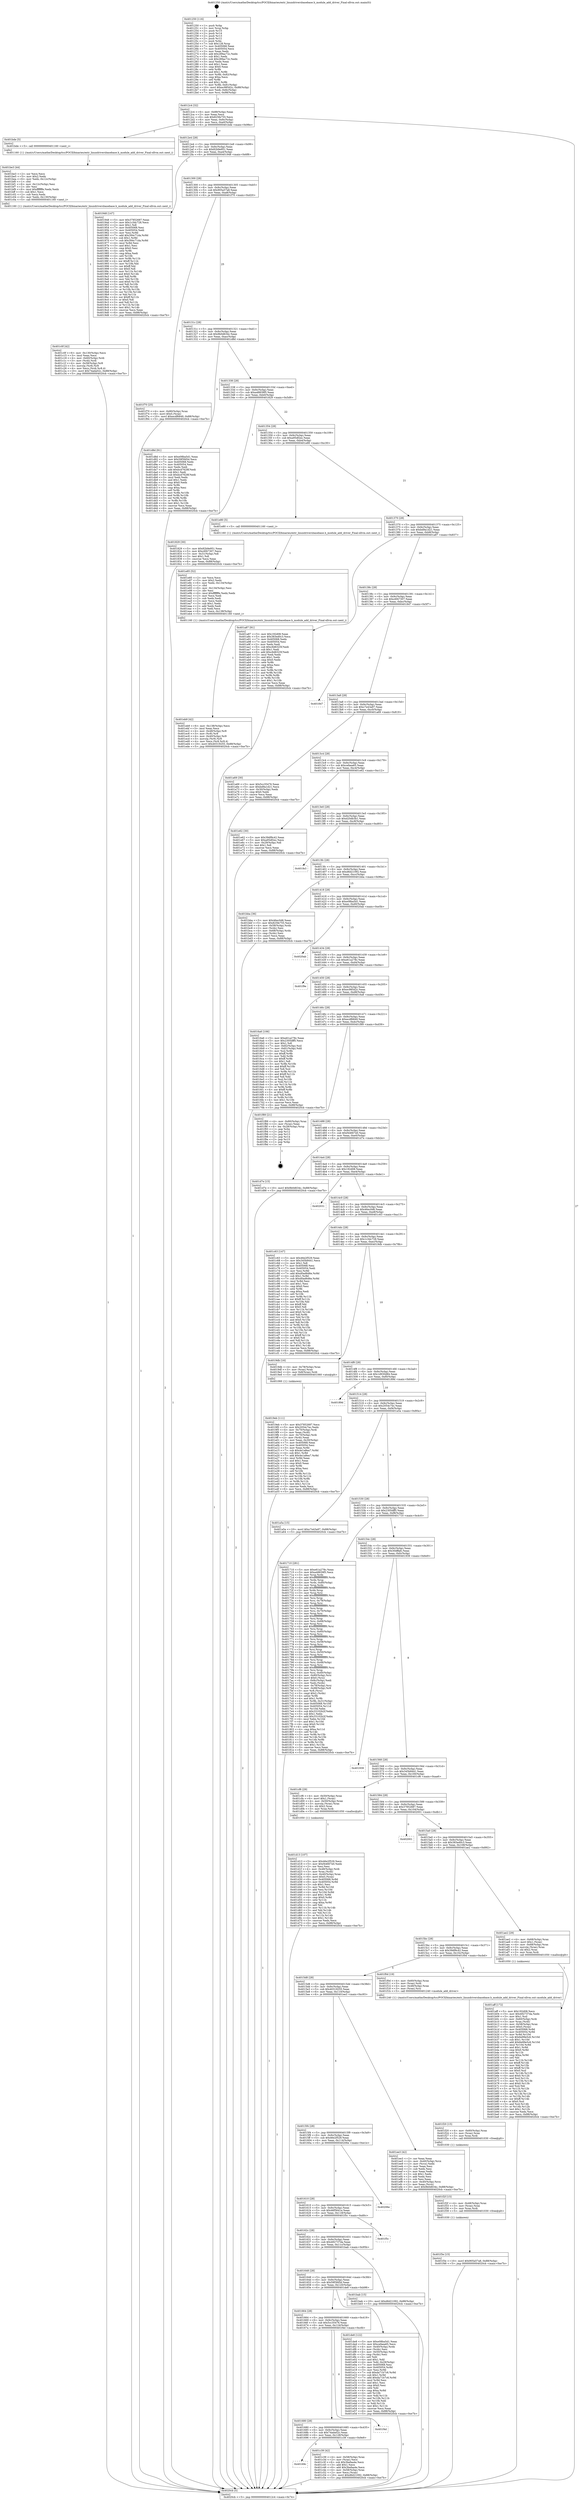 digraph "0x401250" {
  label = "0x401250 (/mnt/c/Users/mathe/Desktop/tcc/POCII/binaries/extr_linuxdriversbasebase.h_module_add_driver_Final-ollvm.out::main(0))"
  labelloc = "t"
  node[shape=record]

  Entry [label="",width=0.3,height=0.3,shape=circle,fillcolor=black,style=filled]
  "0x4012c4" [label="{
     0x4012c4 [32]\l
     | [instrs]\l
     &nbsp;&nbsp;0x4012c4 \<+6\>: mov -0x88(%rbp),%eax\l
     &nbsp;&nbsp;0x4012ca \<+2\>: mov %eax,%ecx\l
     &nbsp;&nbsp;0x4012cc \<+6\>: sub $0x825fe755,%ecx\l
     &nbsp;&nbsp;0x4012d2 \<+6\>: mov %eax,-0x9c(%rbp)\l
     &nbsp;&nbsp;0x4012d8 \<+6\>: mov %ecx,-0xa0(%rbp)\l
     &nbsp;&nbsp;0x4012de \<+6\>: je 0000000000401bde \<main+0x98e\>\l
  }"]
  "0x401bde" [label="{
     0x401bde [5]\l
     | [instrs]\l
     &nbsp;&nbsp;0x401bde \<+5\>: call 0000000000401160 \<next_i\>\l
     | [calls]\l
     &nbsp;&nbsp;0x401160 \{1\} (/mnt/c/Users/mathe/Desktop/tcc/POCII/binaries/extr_linuxdriversbasebase.h_module_add_driver_Final-ollvm.out::next_i)\l
  }"]
  "0x4012e4" [label="{
     0x4012e4 [28]\l
     | [instrs]\l
     &nbsp;&nbsp;0x4012e4 \<+5\>: jmp 00000000004012e9 \<main+0x99\>\l
     &nbsp;&nbsp;0x4012e9 \<+6\>: mov -0x9c(%rbp),%eax\l
     &nbsp;&nbsp;0x4012ef \<+5\>: sub $0x82b9e951,%eax\l
     &nbsp;&nbsp;0x4012f4 \<+6\>: mov %eax,-0xa4(%rbp)\l
     &nbsp;&nbsp;0x4012fa \<+6\>: je 0000000000401948 \<main+0x6f8\>\l
  }"]
  Exit [label="",width=0.3,height=0.3,shape=circle,fillcolor=black,style=filled,peripheries=2]
  "0x401948" [label="{
     0x401948 [147]\l
     | [instrs]\l
     &nbsp;&nbsp;0x401948 \<+5\>: mov $0x37852687,%eax\l
     &nbsp;&nbsp;0x40194d \<+5\>: mov $0x1c3dc728,%ecx\l
     &nbsp;&nbsp;0x401952 \<+2\>: mov $0x1,%dl\l
     &nbsp;&nbsp;0x401954 \<+7\>: mov 0x405068,%esi\l
     &nbsp;&nbsp;0x40195b \<+7\>: mov 0x405054,%edi\l
     &nbsp;&nbsp;0x401962 \<+3\>: mov %esi,%r8d\l
     &nbsp;&nbsp;0x401965 \<+7\>: add $0x394c71da,%r8d\l
     &nbsp;&nbsp;0x40196c \<+4\>: sub $0x1,%r8d\l
     &nbsp;&nbsp;0x401970 \<+7\>: sub $0x394c71da,%r8d\l
     &nbsp;&nbsp;0x401977 \<+4\>: imul %r8d,%esi\l
     &nbsp;&nbsp;0x40197b \<+3\>: and $0x1,%esi\l
     &nbsp;&nbsp;0x40197e \<+3\>: cmp $0x0,%esi\l
     &nbsp;&nbsp;0x401981 \<+4\>: sete %r9b\l
     &nbsp;&nbsp;0x401985 \<+3\>: cmp $0xa,%edi\l
     &nbsp;&nbsp;0x401988 \<+4\>: setl %r10b\l
     &nbsp;&nbsp;0x40198c \<+3\>: mov %r9b,%r11b\l
     &nbsp;&nbsp;0x40198f \<+4\>: xor $0xff,%r11b\l
     &nbsp;&nbsp;0x401993 \<+3\>: mov %r10b,%bl\l
     &nbsp;&nbsp;0x401996 \<+3\>: xor $0xff,%bl\l
     &nbsp;&nbsp;0x401999 \<+3\>: xor $0x0,%dl\l
     &nbsp;&nbsp;0x40199c \<+3\>: mov %r11b,%r14b\l
     &nbsp;&nbsp;0x40199f \<+4\>: and $0x0,%r14b\l
     &nbsp;&nbsp;0x4019a3 \<+3\>: and %dl,%r9b\l
     &nbsp;&nbsp;0x4019a6 \<+3\>: mov %bl,%r15b\l
     &nbsp;&nbsp;0x4019a9 \<+4\>: and $0x0,%r15b\l
     &nbsp;&nbsp;0x4019ad \<+3\>: and %dl,%r10b\l
     &nbsp;&nbsp;0x4019b0 \<+3\>: or %r9b,%r14b\l
     &nbsp;&nbsp;0x4019b3 \<+3\>: or %r10b,%r15b\l
     &nbsp;&nbsp;0x4019b6 \<+3\>: xor %r15b,%r14b\l
     &nbsp;&nbsp;0x4019b9 \<+3\>: or %bl,%r11b\l
     &nbsp;&nbsp;0x4019bc \<+4\>: xor $0xff,%r11b\l
     &nbsp;&nbsp;0x4019c0 \<+3\>: or $0x0,%dl\l
     &nbsp;&nbsp;0x4019c3 \<+3\>: and %dl,%r11b\l
     &nbsp;&nbsp;0x4019c6 \<+3\>: or %r11b,%r14b\l
     &nbsp;&nbsp;0x4019c9 \<+4\>: test $0x1,%r14b\l
     &nbsp;&nbsp;0x4019cd \<+3\>: cmovne %ecx,%eax\l
     &nbsp;&nbsp;0x4019d0 \<+6\>: mov %eax,-0x88(%rbp)\l
     &nbsp;&nbsp;0x4019d6 \<+5\>: jmp 00000000004020cb \<main+0xe7b\>\l
  }"]
  "0x401300" [label="{
     0x401300 [28]\l
     | [instrs]\l
     &nbsp;&nbsp;0x401300 \<+5\>: jmp 0000000000401305 \<main+0xb5\>\l
     &nbsp;&nbsp;0x401305 \<+6\>: mov -0x9c(%rbp),%eax\l
     &nbsp;&nbsp;0x40130b \<+5\>: sub $0x905a57a8,%eax\l
     &nbsp;&nbsp;0x401310 \<+6\>: mov %eax,-0xa8(%rbp)\l
     &nbsp;&nbsp;0x401316 \<+6\>: je 0000000000401f70 \<main+0xd20\>\l
  }"]
  "0x401f3e" [label="{
     0x401f3e [15]\l
     | [instrs]\l
     &nbsp;&nbsp;0x401f3e \<+10\>: movl $0x905a57a8,-0x88(%rbp)\l
     &nbsp;&nbsp;0x401f48 \<+5\>: jmp 00000000004020cb \<main+0xe7b\>\l
  }"]
  "0x401f70" [label="{
     0x401f70 [25]\l
     | [instrs]\l
     &nbsp;&nbsp;0x401f70 \<+4\>: mov -0x80(%rbp),%rax\l
     &nbsp;&nbsp;0x401f74 \<+6\>: movl $0x0,(%rax)\l
     &nbsp;&nbsp;0x401f7a \<+10\>: movl $0xecdf6849,-0x88(%rbp)\l
     &nbsp;&nbsp;0x401f84 \<+5\>: jmp 00000000004020cb \<main+0xe7b\>\l
  }"]
  "0x40131c" [label="{
     0x40131c [28]\l
     | [instrs]\l
     &nbsp;&nbsp;0x40131c \<+5\>: jmp 0000000000401321 \<main+0xd1\>\l
     &nbsp;&nbsp;0x401321 \<+6\>: mov -0x9c(%rbp),%eax\l
     &nbsp;&nbsp;0x401327 \<+5\>: sub $0x9b0d634c,%eax\l
     &nbsp;&nbsp;0x40132c \<+6\>: mov %eax,-0xac(%rbp)\l
     &nbsp;&nbsp;0x401332 \<+6\>: je 0000000000401d8d \<main+0xb3d\>\l
  }"]
  "0x401f2f" [label="{
     0x401f2f [15]\l
     | [instrs]\l
     &nbsp;&nbsp;0x401f2f \<+4\>: mov -0x48(%rbp),%rax\l
     &nbsp;&nbsp;0x401f33 \<+3\>: mov (%rax),%rax\l
     &nbsp;&nbsp;0x401f36 \<+3\>: mov %rax,%rdi\l
     &nbsp;&nbsp;0x401f39 \<+5\>: call 0000000000401030 \<free@plt\>\l
     | [calls]\l
     &nbsp;&nbsp;0x401030 \{1\} (unknown)\l
  }"]
  "0x401d8d" [label="{
     0x401d8d [91]\l
     | [instrs]\l
     &nbsp;&nbsp;0x401d8d \<+5\>: mov $0xe08ba5d1,%eax\l
     &nbsp;&nbsp;0x401d92 \<+5\>: mov $0x59f3fd5d,%ecx\l
     &nbsp;&nbsp;0x401d97 \<+7\>: mov 0x405068,%edx\l
     &nbsp;&nbsp;0x401d9e \<+7\>: mov 0x405054,%esi\l
     &nbsp;&nbsp;0x401da5 \<+2\>: mov %edx,%edi\l
     &nbsp;&nbsp;0x401da7 \<+6\>: add $0xbcd7628f,%edi\l
     &nbsp;&nbsp;0x401dad \<+3\>: sub $0x1,%edi\l
     &nbsp;&nbsp;0x401db0 \<+6\>: sub $0xbcd7628f,%edi\l
     &nbsp;&nbsp;0x401db6 \<+3\>: imul %edi,%edx\l
     &nbsp;&nbsp;0x401db9 \<+3\>: and $0x1,%edx\l
     &nbsp;&nbsp;0x401dbc \<+3\>: cmp $0x0,%edx\l
     &nbsp;&nbsp;0x401dbf \<+4\>: sete %r8b\l
     &nbsp;&nbsp;0x401dc3 \<+3\>: cmp $0xa,%esi\l
     &nbsp;&nbsp;0x401dc6 \<+4\>: setl %r9b\l
     &nbsp;&nbsp;0x401dca \<+3\>: mov %r8b,%r10b\l
     &nbsp;&nbsp;0x401dcd \<+3\>: and %r9b,%r10b\l
     &nbsp;&nbsp;0x401dd0 \<+3\>: xor %r9b,%r8b\l
     &nbsp;&nbsp;0x401dd3 \<+3\>: or %r8b,%r10b\l
     &nbsp;&nbsp;0x401dd6 \<+4\>: test $0x1,%r10b\l
     &nbsp;&nbsp;0x401dda \<+3\>: cmovne %ecx,%eax\l
     &nbsp;&nbsp;0x401ddd \<+6\>: mov %eax,-0x88(%rbp)\l
     &nbsp;&nbsp;0x401de3 \<+5\>: jmp 00000000004020cb \<main+0xe7b\>\l
  }"]
  "0x401338" [label="{
     0x401338 [28]\l
     | [instrs]\l
     &nbsp;&nbsp;0x401338 \<+5\>: jmp 000000000040133d \<main+0xed\>\l
     &nbsp;&nbsp;0x40133d \<+6\>: mov -0x9c(%rbp),%eax\l
     &nbsp;&nbsp;0x401343 \<+5\>: sub $0xa48839f5,%eax\l
     &nbsp;&nbsp;0x401348 \<+6\>: mov %eax,-0xb0(%rbp)\l
     &nbsp;&nbsp;0x40134e \<+6\>: je 0000000000401829 \<main+0x5d9\>\l
  }"]
  "0x401f20" [label="{
     0x401f20 [15]\l
     | [instrs]\l
     &nbsp;&nbsp;0x401f20 \<+4\>: mov -0x60(%rbp),%rax\l
     &nbsp;&nbsp;0x401f24 \<+3\>: mov (%rax),%rax\l
     &nbsp;&nbsp;0x401f27 \<+3\>: mov %rax,%rdi\l
     &nbsp;&nbsp;0x401f2a \<+5\>: call 0000000000401030 \<free@plt\>\l
     | [calls]\l
     &nbsp;&nbsp;0x401030 \{1\} (unknown)\l
  }"]
  "0x401829" [label="{
     0x401829 [30]\l
     | [instrs]\l
     &nbsp;&nbsp;0x401829 \<+5\>: mov $0x82b9e951,%eax\l
     &nbsp;&nbsp;0x40182e \<+5\>: mov $0xc6f47307,%ecx\l
     &nbsp;&nbsp;0x401833 \<+3\>: mov -0x31(%rbp),%dl\l
     &nbsp;&nbsp;0x401836 \<+3\>: test $0x1,%dl\l
     &nbsp;&nbsp;0x401839 \<+3\>: cmovne %ecx,%eax\l
     &nbsp;&nbsp;0x40183c \<+6\>: mov %eax,-0x88(%rbp)\l
     &nbsp;&nbsp;0x401842 \<+5\>: jmp 00000000004020cb \<main+0xe7b\>\l
  }"]
  "0x401354" [label="{
     0x401354 [28]\l
     | [instrs]\l
     &nbsp;&nbsp;0x401354 \<+5\>: jmp 0000000000401359 \<main+0x109\>\l
     &nbsp;&nbsp;0x401359 \<+6\>: mov -0x9c(%rbp),%eax\l
     &nbsp;&nbsp;0x40135f \<+5\>: sub $0xa95df2ec,%eax\l
     &nbsp;&nbsp;0x401364 \<+6\>: mov %eax,-0xb4(%rbp)\l
     &nbsp;&nbsp;0x40136a \<+6\>: je 0000000000401e80 \<main+0xc30\>\l
  }"]
  "0x401eb9" [label="{
     0x401eb9 [42]\l
     | [instrs]\l
     &nbsp;&nbsp;0x401eb9 \<+6\>: mov -0x138(%rbp),%ecx\l
     &nbsp;&nbsp;0x401ebf \<+3\>: imul %eax,%ecx\l
     &nbsp;&nbsp;0x401ec2 \<+4\>: mov -0x48(%rbp),%r8\l
     &nbsp;&nbsp;0x401ec6 \<+3\>: mov (%r8),%r8\l
     &nbsp;&nbsp;0x401ec9 \<+4\>: mov -0x40(%rbp),%r9\l
     &nbsp;&nbsp;0x401ecd \<+3\>: movslq (%r9),%r9\l
     &nbsp;&nbsp;0x401ed0 \<+4\>: mov %ecx,(%r8,%r9,4)\l
     &nbsp;&nbsp;0x401ed4 \<+10\>: movl $0x40319255,-0x88(%rbp)\l
     &nbsp;&nbsp;0x401ede \<+5\>: jmp 00000000004020cb \<main+0xe7b\>\l
  }"]
  "0x401e80" [label="{
     0x401e80 [5]\l
     | [instrs]\l
     &nbsp;&nbsp;0x401e80 \<+5\>: call 0000000000401160 \<next_i\>\l
     | [calls]\l
     &nbsp;&nbsp;0x401160 \{1\} (/mnt/c/Users/mathe/Desktop/tcc/POCII/binaries/extr_linuxdriversbasebase.h_module_add_driver_Final-ollvm.out::next_i)\l
  }"]
  "0x401370" [label="{
     0x401370 [28]\l
     | [instrs]\l
     &nbsp;&nbsp;0x401370 \<+5\>: jmp 0000000000401375 \<main+0x125\>\l
     &nbsp;&nbsp;0x401375 \<+6\>: mov -0x9c(%rbp),%eax\l
     &nbsp;&nbsp;0x40137b \<+5\>: sub $0xbd9a1d21,%eax\l
     &nbsp;&nbsp;0x401380 \<+6\>: mov %eax,-0xb8(%rbp)\l
     &nbsp;&nbsp;0x401386 \<+6\>: je 0000000000401a87 \<main+0x837\>\l
  }"]
  "0x401e85" [label="{
     0x401e85 [52]\l
     | [instrs]\l
     &nbsp;&nbsp;0x401e85 \<+2\>: xor %ecx,%ecx\l
     &nbsp;&nbsp;0x401e87 \<+5\>: mov $0x2,%edx\l
     &nbsp;&nbsp;0x401e8c \<+6\>: mov %edx,-0x134(%rbp)\l
     &nbsp;&nbsp;0x401e92 \<+1\>: cltd\l
     &nbsp;&nbsp;0x401e93 \<+6\>: mov -0x134(%rbp),%esi\l
     &nbsp;&nbsp;0x401e99 \<+2\>: idiv %esi\l
     &nbsp;&nbsp;0x401e9b \<+6\>: imul $0xfffffffe,%edx,%edx\l
     &nbsp;&nbsp;0x401ea1 \<+2\>: mov %ecx,%edi\l
     &nbsp;&nbsp;0x401ea3 \<+2\>: sub %edx,%edi\l
     &nbsp;&nbsp;0x401ea5 \<+2\>: mov %ecx,%edx\l
     &nbsp;&nbsp;0x401ea7 \<+3\>: sub $0x1,%edx\l
     &nbsp;&nbsp;0x401eaa \<+2\>: add %edx,%edi\l
     &nbsp;&nbsp;0x401eac \<+2\>: sub %edi,%ecx\l
     &nbsp;&nbsp;0x401eae \<+6\>: mov %ecx,-0x138(%rbp)\l
     &nbsp;&nbsp;0x401eb4 \<+5\>: call 0000000000401160 \<next_i\>\l
     | [calls]\l
     &nbsp;&nbsp;0x401160 \{1\} (/mnt/c/Users/mathe/Desktop/tcc/POCII/binaries/extr_linuxdriversbasebase.h_module_add_driver_Final-ollvm.out::next_i)\l
  }"]
  "0x401a87" [label="{
     0x401a87 [91]\l
     | [instrs]\l
     &nbsp;&nbsp;0x401a87 \<+5\>: mov $0x192d08,%eax\l
     &nbsp;&nbsp;0x401a8c \<+5\>: mov $0x383ed0c3,%ecx\l
     &nbsp;&nbsp;0x401a91 \<+7\>: mov 0x405068,%edx\l
     &nbsp;&nbsp;0x401a98 \<+7\>: mov 0x405054,%esi\l
     &nbsp;&nbsp;0x401a9f \<+2\>: mov %edx,%edi\l
     &nbsp;&nbsp;0x401aa1 \<+6\>: sub $0xc6d6325f,%edi\l
     &nbsp;&nbsp;0x401aa7 \<+3\>: sub $0x1,%edi\l
     &nbsp;&nbsp;0x401aaa \<+6\>: add $0xc6d6325f,%edi\l
     &nbsp;&nbsp;0x401ab0 \<+3\>: imul %edi,%edx\l
     &nbsp;&nbsp;0x401ab3 \<+3\>: and $0x1,%edx\l
     &nbsp;&nbsp;0x401ab6 \<+3\>: cmp $0x0,%edx\l
     &nbsp;&nbsp;0x401ab9 \<+4\>: sete %r8b\l
     &nbsp;&nbsp;0x401abd \<+3\>: cmp $0xa,%esi\l
     &nbsp;&nbsp;0x401ac0 \<+4\>: setl %r9b\l
     &nbsp;&nbsp;0x401ac4 \<+3\>: mov %r8b,%r10b\l
     &nbsp;&nbsp;0x401ac7 \<+3\>: and %r9b,%r10b\l
     &nbsp;&nbsp;0x401aca \<+3\>: xor %r9b,%r8b\l
     &nbsp;&nbsp;0x401acd \<+3\>: or %r8b,%r10b\l
     &nbsp;&nbsp;0x401ad0 \<+4\>: test $0x1,%r10b\l
     &nbsp;&nbsp;0x401ad4 \<+3\>: cmovne %ecx,%eax\l
     &nbsp;&nbsp;0x401ad7 \<+6\>: mov %eax,-0x88(%rbp)\l
     &nbsp;&nbsp;0x401add \<+5\>: jmp 00000000004020cb \<main+0xe7b\>\l
  }"]
  "0x40138c" [label="{
     0x40138c [28]\l
     | [instrs]\l
     &nbsp;&nbsp;0x40138c \<+5\>: jmp 0000000000401391 \<main+0x141\>\l
     &nbsp;&nbsp;0x401391 \<+6\>: mov -0x9c(%rbp),%eax\l
     &nbsp;&nbsp;0x401397 \<+5\>: sub $0xc6f47307,%eax\l
     &nbsp;&nbsp;0x40139c \<+6\>: mov %eax,-0xbc(%rbp)\l
     &nbsp;&nbsp;0x4013a2 \<+6\>: je 0000000000401847 \<main+0x5f7\>\l
  }"]
  "0x401d13" [label="{
     0x401d13 [107]\l
     | [instrs]\l
     &nbsp;&nbsp;0x401d13 \<+5\>: mov $0x46e2f529,%ecx\l
     &nbsp;&nbsp;0x401d18 \<+5\>: mov $0xf44667e0,%edx\l
     &nbsp;&nbsp;0x401d1d \<+2\>: xor %esi,%esi\l
     &nbsp;&nbsp;0x401d1f \<+4\>: mov -0x48(%rbp),%rdi\l
     &nbsp;&nbsp;0x401d23 \<+3\>: mov %rax,(%rdi)\l
     &nbsp;&nbsp;0x401d26 \<+4\>: mov -0x40(%rbp),%rax\l
     &nbsp;&nbsp;0x401d2a \<+6\>: movl $0x0,(%rax)\l
     &nbsp;&nbsp;0x401d30 \<+8\>: mov 0x405068,%r8d\l
     &nbsp;&nbsp;0x401d38 \<+8\>: mov 0x405054,%r9d\l
     &nbsp;&nbsp;0x401d40 \<+3\>: sub $0x1,%esi\l
     &nbsp;&nbsp;0x401d43 \<+3\>: mov %r8d,%r10d\l
     &nbsp;&nbsp;0x401d46 \<+3\>: add %esi,%r10d\l
     &nbsp;&nbsp;0x401d49 \<+4\>: imul %r10d,%r8d\l
     &nbsp;&nbsp;0x401d4d \<+4\>: and $0x1,%r8d\l
     &nbsp;&nbsp;0x401d51 \<+4\>: cmp $0x0,%r8d\l
     &nbsp;&nbsp;0x401d55 \<+4\>: sete %r11b\l
     &nbsp;&nbsp;0x401d59 \<+4\>: cmp $0xa,%r9d\l
     &nbsp;&nbsp;0x401d5d \<+3\>: setl %bl\l
     &nbsp;&nbsp;0x401d60 \<+3\>: mov %r11b,%r14b\l
     &nbsp;&nbsp;0x401d63 \<+3\>: and %bl,%r14b\l
     &nbsp;&nbsp;0x401d66 \<+3\>: xor %bl,%r11b\l
     &nbsp;&nbsp;0x401d69 \<+3\>: or %r11b,%r14b\l
     &nbsp;&nbsp;0x401d6c \<+4\>: test $0x1,%r14b\l
     &nbsp;&nbsp;0x401d70 \<+3\>: cmovne %edx,%ecx\l
     &nbsp;&nbsp;0x401d73 \<+6\>: mov %ecx,-0x88(%rbp)\l
     &nbsp;&nbsp;0x401d79 \<+5\>: jmp 00000000004020cb \<main+0xe7b\>\l
  }"]
  "0x401847" [label="{
     0x401847\l
  }", style=dashed]
  "0x4013a8" [label="{
     0x4013a8 [28]\l
     | [instrs]\l
     &nbsp;&nbsp;0x4013a8 \<+5\>: jmp 00000000004013ad \<main+0x15d\>\l
     &nbsp;&nbsp;0x4013ad \<+6\>: mov -0x9c(%rbp),%eax\l
     &nbsp;&nbsp;0x4013b3 \<+5\>: sub $0xc7e43a97,%eax\l
     &nbsp;&nbsp;0x4013b8 \<+6\>: mov %eax,-0xc0(%rbp)\l
     &nbsp;&nbsp;0x4013be \<+6\>: je 0000000000401a69 \<main+0x819\>\l
  }"]
  "0x40169c" [label="{
     0x40169c\l
  }", style=dashed]
  "0x401a69" [label="{
     0x401a69 [30]\l
     | [instrs]\l
     &nbsp;&nbsp;0x401a69 \<+5\>: mov $0x5cc35476,%eax\l
     &nbsp;&nbsp;0x401a6e \<+5\>: mov $0xbd9a1d21,%ecx\l
     &nbsp;&nbsp;0x401a73 \<+3\>: mov -0x30(%rbp),%edx\l
     &nbsp;&nbsp;0x401a76 \<+3\>: cmp $0x0,%edx\l
     &nbsp;&nbsp;0x401a79 \<+3\>: cmove %ecx,%eax\l
     &nbsp;&nbsp;0x401a7c \<+6\>: mov %eax,-0x88(%rbp)\l
     &nbsp;&nbsp;0x401a82 \<+5\>: jmp 00000000004020cb \<main+0xe7b\>\l
  }"]
  "0x4013c4" [label="{
     0x4013c4 [28]\l
     | [instrs]\l
     &nbsp;&nbsp;0x4013c4 \<+5\>: jmp 00000000004013c9 \<main+0x179\>\l
     &nbsp;&nbsp;0x4013c9 \<+6\>: mov -0x9c(%rbp),%eax\l
     &nbsp;&nbsp;0x4013cf \<+5\>: sub $0xcefaea65,%eax\l
     &nbsp;&nbsp;0x4013d4 \<+6\>: mov %eax,-0xc4(%rbp)\l
     &nbsp;&nbsp;0x4013da \<+6\>: je 0000000000401e62 \<main+0xc12\>\l
  }"]
  "0x401c39" [label="{
     0x401c39 [42]\l
     | [instrs]\l
     &nbsp;&nbsp;0x401c39 \<+4\>: mov -0x58(%rbp),%rax\l
     &nbsp;&nbsp;0x401c3d \<+2\>: mov (%rax),%ecx\l
     &nbsp;&nbsp;0x401c3f \<+6\>: sub $0x3befaa4e,%ecx\l
     &nbsp;&nbsp;0x401c45 \<+3\>: add $0x1,%ecx\l
     &nbsp;&nbsp;0x401c48 \<+6\>: add $0x3befaa4e,%ecx\l
     &nbsp;&nbsp;0x401c4e \<+4\>: mov -0x58(%rbp),%rax\l
     &nbsp;&nbsp;0x401c52 \<+2\>: mov %ecx,(%rax)\l
     &nbsp;&nbsp;0x401c54 \<+10\>: movl $0xd6d21092,-0x88(%rbp)\l
     &nbsp;&nbsp;0x401c5e \<+5\>: jmp 00000000004020cb \<main+0xe7b\>\l
  }"]
  "0x401e62" [label="{
     0x401e62 [30]\l
     | [instrs]\l
     &nbsp;&nbsp;0x401e62 \<+5\>: mov $0x39df9c42,%eax\l
     &nbsp;&nbsp;0x401e67 \<+5\>: mov $0xa95df2ec,%ecx\l
     &nbsp;&nbsp;0x401e6c \<+3\>: mov -0x29(%rbp),%dl\l
     &nbsp;&nbsp;0x401e6f \<+3\>: test $0x1,%dl\l
     &nbsp;&nbsp;0x401e72 \<+3\>: cmovne %ecx,%eax\l
     &nbsp;&nbsp;0x401e75 \<+6\>: mov %eax,-0x88(%rbp)\l
     &nbsp;&nbsp;0x401e7b \<+5\>: jmp 00000000004020cb \<main+0xe7b\>\l
  }"]
  "0x4013e0" [label="{
     0x4013e0 [28]\l
     | [instrs]\l
     &nbsp;&nbsp;0x4013e0 \<+5\>: jmp 00000000004013e5 \<main+0x195\>\l
     &nbsp;&nbsp;0x4013e5 \<+6\>: mov -0x9c(%rbp),%eax\l
     &nbsp;&nbsp;0x4013eb \<+5\>: sub $0xd20db3b1,%eax\l
     &nbsp;&nbsp;0x4013f0 \<+6\>: mov %eax,-0xc8(%rbp)\l
     &nbsp;&nbsp;0x4013f6 \<+6\>: je 0000000000401fe3 \<main+0xd93\>\l
  }"]
  "0x401680" [label="{
     0x401680 [28]\l
     | [instrs]\l
     &nbsp;&nbsp;0x401680 \<+5\>: jmp 0000000000401685 \<main+0x435\>\l
     &nbsp;&nbsp;0x401685 \<+6\>: mov -0x9c(%rbp),%eax\l
     &nbsp;&nbsp;0x40168b \<+5\>: sub $0x74ada02c,%eax\l
     &nbsp;&nbsp;0x401690 \<+6\>: mov %eax,-0x128(%rbp)\l
     &nbsp;&nbsp;0x401696 \<+6\>: je 0000000000401c39 \<main+0x9e9\>\l
  }"]
  "0x401fe3" [label="{
     0x401fe3\l
  }", style=dashed]
  "0x4013fc" [label="{
     0x4013fc [28]\l
     | [instrs]\l
     &nbsp;&nbsp;0x4013fc \<+5\>: jmp 0000000000401401 \<main+0x1b1\>\l
     &nbsp;&nbsp;0x401401 \<+6\>: mov -0x9c(%rbp),%eax\l
     &nbsp;&nbsp;0x401407 \<+5\>: sub $0xd6d21092,%eax\l
     &nbsp;&nbsp;0x40140c \<+6\>: mov %eax,-0xcc(%rbp)\l
     &nbsp;&nbsp;0x401412 \<+6\>: je 0000000000401bba \<main+0x96a\>\l
  }"]
  "0x401f4d" [label="{
     0x401f4d\l
  }", style=dashed]
  "0x401bba" [label="{
     0x401bba [36]\l
     | [instrs]\l
     &nbsp;&nbsp;0x401bba \<+5\>: mov $0x46ec0d6,%eax\l
     &nbsp;&nbsp;0x401bbf \<+5\>: mov $0x825fe755,%ecx\l
     &nbsp;&nbsp;0x401bc4 \<+4\>: mov -0x58(%rbp),%rdx\l
     &nbsp;&nbsp;0x401bc8 \<+2\>: mov (%rdx),%esi\l
     &nbsp;&nbsp;0x401bca \<+4\>: mov -0x68(%rbp),%rdx\l
     &nbsp;&nbsp;0x401bce \<+2\>: cmp (%rdx),%esi\l
     &nbsp;&nbsp;0x401bd0 \<+3\>: cmovl %ecx,%eax\l
     &nbsp;&nbsp;0x401bd3 \<+6\>: mov %eax,-0x88(%rbp)\l
     &nbsp;&nbsp;0x401bd9 \<+5\>: jmp 00000000004020cb \<main+0xe7b\>\l
  }"]
  "0x401418" [label="{
     0x401418 [28]\l
     | [instrs]\l
     &nbsp;&nbsp;0x401418 \<+5\>: jmp 000000000040141d \<main+0x1cd\>\l
     &nbsp;&nbsp;0x40141d \<+6\>: mov -0x9c(%rbp),%eax\l
     &nbsp;&nbsp;0x401423 \<+5\>: sub $0xe08ba5d1,%eax\l
     &nbsp;&nbsp;0x401428 \<+6\>: mov %eax,-0xd0(%rbp)\l
     &nbsp;&nbsp;0x40142e \<+6\>: je 00000000004020ab \<main+0xe5b\>\l
  }"]
  "0x401664" [label="{
     0x401664 [28]\l
     | [instrs]\l
     &nbsp;&nbsp;0x401664 \<+5\>: jmp 0000000000401669 \<main+0x419\>\l
     &nbsp;&nbsp;0x401669 \<+6\>: mov -0x9c(%rbp),%eax\l
     &nbsp;&nbsp;0x40166f \<+5\>: sub $0x5cc35476,%eax\l
     &nbsp;&nbsp;0x401674 \<+6\>: mov %eax,-0x124(%rbp)\l
     &nbsp;&nbsp;0x40167a \<+6\>: je 0000000000401f4d \<main+0xcfd\>\l
  }"]
  "0x4020ab" [label="{
     0x4020ab\l
  }", style=dashed]
  "0x401434" [label="{
     0x401434 [28]\l
     | [instrs]\l
     &nbsp;&nbsp;0x401434 \<+5\>: jmp 0000000000401439 \<main+0x1e9\>\l
     &nbsp;&nbsp;0x401439 \<+6\>: mov -0x9c(%rbp),%eax\l
     &nbsp;&nbsp;0x40143f \<+5\>: sub $0xe61a278c,%eax\l
     &nbsp;&nbsp;0x401444 \<+6\>: mov %eax,-0xd4(%rbp)\l
     &nbsp;&nbsp;0x40144a \<+6\>: je 0000000000401f9e \<main+0xd4e\>\l
  }"]
  "0x401de8" [label="{
     0x401de8 [122]\l
     | [instrs]\l
     &nbsp;&nbsp;0x401de8 \<+5\>: mov $0xe08ba5d1,%eax\l
     &nbsp;&nbsp;0x401ded \<+5\>: mov $0xcefaea65,%ecx\l
     &nbsp;&nbsp;0x401df2 \<+4\>: mov -0x40(%rbp),%rdx\l
     &nbsp;&nbsp;0x401df6 \<+2\>: mov (%rdx),%esi\l
     &nbsp;&nbsp;0x401df8 \<+4\>: mov -0x50(%rbp),%rdx\l
     &nbsp;&nbsp;0x401dfc \<+2\>: cmp (%rdx),%esi\l
     &nbsp;&nbsp;0x401dfe \<+4\>: setl %dil\l
     &nbsp;&nbsp;0x401e02 \<+4\>: and $0x1,%dil\l
     &nbsp;&nbsp;0x401e06 \<+4\>: mov %dil,-0x29(%rbp)\l
     &nbsp;&nbsp;0x401e0a \<+7\>: mov 0x405068,%esi\l
     &nbsp;&nbsp;0x401e11 \<+8\>: mov 0x405054,%r8d\l
     &nbsp;&nbsp;0x401e19 \<+3\>: mov %esi,%r9d\l
     &nbsp;&nbsp;0x401e1c \<+7\>: sub $0xda71b7c6,%r9d\l
     &nbsp;&nbsp;0x401e23 \<+4\>: sub $0x1,%r9d\l
     &nbsp;&nbsp;0x401e27 \<+7\>: add $0xda71b7c6,%r9d\l
     &nbsp;&nbsp;0x401e2e \<+4\>: imul %r9d,%esi\l
     &nbsp;&nbsp;0x401e32 \<+3\>: and $0x1,%esi\l
     &nbsp;&nbsp;0x401e35 \<+3\>: cmp $0x0,%esi\l
     &nbsp;&nbsp;0x401e38 \<+4\>: sete %dil\l
     &nbsp;&nbsp;0x401e3c \<+4\>: cmp $0xa,%r8d\l
     &nbsp;&nbsp;0x401e40 \<+4\>: setl %r10b\l
     &nbsp;&nbsp;0x401e44 \<+3\>: mov %dil,%r11b\l
     &nbsp;&nbsp;0x401e47 \<+3\>: and %r10b,%r11b\l
     &nbsp;&nbsp;0x401e4a \<+3\>: xor %r10b,%dil\l
     &nbsp;&nbsp;0x401e4d \<+3\>: or %dil,%r11b\l
     &nbsp;&nbsp;0x401e50 \<+4\>: test $0x1,%r11b\l
     &nbsp;&nbsp;0x401e54 \<+3\>: cmovne %ecx,%eax\l
     &nbsp;&nbsp;0x401e57 \<+6\>: mov %eax,-0x88(%rbp)\l
     &nbsp;&nbsp;0x401e5d \<+5\>: jmp 00000000004020cb \<main+0xe7b\>\l
  }"]
  "0x401f9e" [label="{
     0x401f9e\l
  }", style=dashed]
  "0x401450" [label="{
     0x401450 [28]\l
     | [instrs]\l
     &nbsp;&nbsp;0x401450 \<+5\>: jmp 0000000000401455 \<main+0x205\>\l
     &nbsp;&nbsp;0x401455 \<+6\>: mov -0x9c(%rbp),%eax\l
     &nbsp;&nbsp;0x40145b \<+5\>: sub $0xec985d2c,%eax\l
     &nbsp;&nbsp;0x401460 \<+6\>: mov %eax,-0xd8(%rbp)\l
     &nbsp;&nbsp;0x401466 \<+6\>: je 00000000004016a6 \<main+0x456\>\l
  }"]
  "0x401c0f" [label="{
     0x401c0f [42]\l
     | [instrs]\l
     &nbsp;&nbsp;0x401c0f \<+6\>: mov -0x130(%rbp),%ecx\l
     &nbsp;&nbsp;0x401c15 \<+3\>: imul %eax,%ecx\l
     &nbsp;&nbsp;0x401c18 \<+4\>: mov -0x60(%rbp),%rdi\l
     &nbsp;&nbsp;0x401c1c \<+3\>: mov (%rdi),%rdi\l
     &nbsp;&nbsp;0x401c1f \<+4\>: mov -0x58(%rbp),%r8\l
     &nbsp;&nbsp;0x401c23 \<+3\>: movslq (%r8),%r8\l
     &nbsp;&nbsp;0x401c26 \<+4\>: mov %ecx,(%rdi,%r8,4)\l
     &nbsp;&nbsp;0x401c2a \<+10\>: movl $0x74ada02c,-0x88(%rbp)\l
     &nbsp;&nbsp;0x401c34 \<+5\>: jmp 00000000004020cb \<main+0xe7b\>\l
  }"]
  "0x4016a6" [label="{
     0x4016a6 [106]\l
     | [instrs]\l
     &nbsp;&nbsp;0x4016a6 \<+5\>: mov $0xe61a278c,%eax\l
     &nbsp;&nbsp;0x4016ab \<+5\>: mov $0x2305dff5,%ecx\l
     &nbsp;&nbsp;0x4016b0 \<+2\>: mov $0x1,%dl\l
     &nbsp;&nbsp;0x4016b2 \<+7\>: mov -0x82(%rbp),%sil\l
     &nbsp;&nbsp;0x4016b9 \<+7\>: mov -0x81(%rbp),%dil\l
     &nbsp;&nbsp;0x4016c0 \<+3\>: mov %sil,%r8b\l
     &nbsp;&nbsp;0x4016c3 \<+4\>: xor $0xff,%r8b\l
     &nbsp;&nbsp;0x4016c7 \<+3\>: mov %dil,%r9b\l
     &nbsp;&nbsp;0x4016ca \<+4\>: xor $0xff,%r9b\l
     &nbsp;&nbsp;0x4016ce \<+3\>: xor $0x1,%dl\l
     &nbsp;&nbsp;0x4016d1 \<+3\>: mov %r8b,%r10b\l
     &nbsp;&nbsp;0x4016d4 \<+4\>: and $0xff,%r10b\l
     &nbsp;&nbsp;0x4016d8 \<+3\>: and %dl,%sil\l
     &nbsp;&nbsp;0x4016db \<+3\>: mov %r9b,%r11b\l
     &nbsp;&nbsp;0x4016de \<+4\>: and $0xff,%r11b\l
     &nbsp;&nbsp;0x4016e2 \<+3\>: and %dl,%dil\l
     &nbsp;&nbsp;0x4016e5 \<+3\>: or %sil,%r10b\l
     &nbsp;&nbsp;0x4016e8 \<+3\>: or %dil,%r11b\l
     &nbsp;&nbsp;0x4016eb \<+3\>: xor %r11b,%r10b\l
     &nbsp;&nbsp;0x4016ee \<+3\>: or %r9b,%r8b\l
     &nbsp;&nbsp;0x4016f1 \<+4\>: xor $0xff,%r8b\l
     &nbsp;&nbsp;0x4016f5 \<+3\>: or $0x1,%dl\l
     &nbsp;&nbsp;0x4016f8 \<+3\>: and %dl,%r8b\l
     &nbsp;&nbsp;0x4016fb \<+3\>: or %r8b,%r10b\l
     &nbsp;&nbsp;0x4016fe \<+4\>: test $0x1,%r10b\l
     &nbsp;&nbsp;0x401702 \<+3\>: cmovne %ecx,%eax\l
     &nbsp;&nbsp;0x401705 \<+6\>: mov %eax,-0x88(%rbp)\l
     &nbsp;&nbsp;0x40170b \<+5\>: jmp 00000000004020cb \<main+0xe7b\>\l
  }"]
  "0x40146c" [label="{
     0x40146c [28]\l
     | [instrs]\l
     &nbsp;&nbsp;0x40146c \<+5\>: jmp 0000000000401471 \<main+0x221\>\l
     &nbsp;&nbsp;0x401471 \<+6\>: mov -0x9c(%rbp),%eax\l
     &nbsp;&nbsp;0x401477 \<+5\>: sub $0xecdf6849,%eax\l
     &nbsp;&nbsp;0x40147c \<+6\>: mov %eax,-0xdc(%rbp)\l
     &nbsp;&nbsp;0x401482 \<+6\>: je 0000000000401f89 \<main+0xd39\>\l
  }"]
  "0x4020cb" [label="{
     0x4020cb [5]\l
     | [instrs]\l
     &nbsp;&nbsp;0x4020cb \<+5\>: jmp 00000000004012c4 \<main+0x74\>\l
  }"]
  "0x401250" [label="{
     0x401250 [116]\l
     | [instrs]\l
     &nbsp;&nbsp;0x401250 \<+1\>: push %rbp\l
     &nbsp;&nbsp;0x401251 \<+3\>: mov %rsp,%rbp\l
     &nbsp;&nbsp;0x401254 \<+2\>: push %r15\l
     &nbsp;&nbsp;0x401256 \<+2\>: push %r14\l
     &nbsp;&nbsp;0x401258 \<+2\>: push %r13\l
     &nbsp;&nbsp;0x40125a \<+2\>: push %r12\l
     &nbsp;&nbsp;0x40125c \<+1\>: push %rbx\l
     &nbsp;&nbsp;0x40125d \<+7\>: sub $0x128,%rsp\l
     &nbsp;&nbsp;0x401264 \<+7\>: mov 0x405068,%eax\l
     &nbsp;&nbsp;0x40126b \<+7\>: mov 0x405054,%ecx\l
     &nbsp;&nbsp;0x401272 \<+2\>: mov %eax,%edx\l
     &nbsp;&nbsp;0x401274 \<+6\>: add $0x289ac72c,%edx\l
     &nbsp;&nbsp;0x40127a \<+3\>: sub $0x1,%edx\l
     &nbsp;&nbsp;0x40127d \<+6\>: sub $0x289ac72c,%edx\l
     &nbsp;&nbsp;0x401283 \<+3\>: imul %edx,%eax\l
     &nbsp;&nbsp;0x401286 \<+3\>: and $0x1,%eax\l
     &nbsp;&nbsp;0x401289 \<+3\>: cmp $0x0,%eax\l
     &nbsp;&nbsp;0x40128c \<+4\>: sete %r8b\l
     &nbsp;&nbsp;0x401290 \<+4\>: and $0x1,%r8b\l
     &nbsp;&nbsp;0x401294 \<+7\>: mov %r8b,-0x82(%rbp)\l
     &nbsp;&nbsp;0x40129b \<+3\>: cmp $0xa,%ecx\l
     &nbsp;&nbsp;0x40129e \<+4\>: setl %r8b\l
     &nbsp;&nbsp;0x4012a2 \<+4\>: and $0x1,%r8b\l
     &nbsp;&nbsp;0x4012a6 \<+7\>: mov %r8b,-0x81(%rbp)\l
     &nbsp;&nbsp;0x4012ad \<+10\>: movl $0xec985d2c,-0x88(%rbp)\l
     &nbsp;&nbsp;0x4012b7 \<+6\>: mov %edi,-0x8c(%rbp)\l
     &nbsp;&nbsp;0x4012bd \<+7\>: mov %rsi,-0x98(%rbp)\l
  }"]
  "0x401be3" [label="{
     0x401be3 [44]\l
     | [instrs]\l
     &nbsp;&nbsp;0x401be3 \<+2\>: xor %ecx,%ecx\l
     &nbsp;&nbsp;0x401be5 \<+5\>: mov $0x2,%edx\l
     &nbsp;&nbsp;0x401bea \<+6\>: mov %edx,-0x12c(%rbp)\l
     &nbsp;&nbsp;0x401bf0 \<+1\>: cltd\l
     &nbsp;&nbsp;0x401bf1 \<+6\>: mov -0x12c(%rbp),%esi\l
     &nbsp;&nbsp;0x401bf7 \<+2\>: idiv %esi\l
     &nbsp;&nbsp;0x401bf9 \<+6\>: imul $0xfffffffe,%edx,%edx\l
     &nbsp;&nbsp;0x401bff \<+3\>: sub $0x1,%ecx\l
     &nbsp;&nbsp;0x401c02 \<+2\>: sub %ecx,%edx\l
     &nbsp;&nbsp;0x401c04 \<+6\>: mov %edx,-0x130(%rbp)\l
     &nbsp;&nbsp;0x401c0a \<+5\>: call 0000000000401160 \<next_i\>\l
     | [calls]\l
     &nbsp;&nbsp;0x401160 \{1\} (/mnt/c/Users/mathe/Desktop/tcc/POCII/binaries/extr_linuxdriversbasebase.h_module_add_driver_Final-ollvm.out::next_i)\l
  }"]
  "0x401f89" [label="{
     0x401f89 [21]\l
     | [instrs]\l
     &nbsp;&nbsp;0x401f89 \<+4\>: mov -0x80(%rbp),%rax\l
     &nbsp;&nbsp;0x401f8d \<+2\>: mov (%rax),%eax\l
     &nbsp;&nbsp;0x401f8f \<+4\>: lea -0x28(%rbp),%rsp\l
     &nbsp;&nbsp;0x401f93 \<+1\>: pop %rbx\l
     &nbsp;&nbsp;0x401f94 \<+2\>: pop %r12\l
     &nbsp;&nbsp;0x401f96 \<+2\>: pop %r13\l
     &nbsp;&nbsp;0x401f98 \<+2\>: pop %r14\l
     &nbsp;&nbsp;0x401f9a \<+2\>: pop %r15\l
     &nbsp;&nbsp;0x401f9c \<+1\>: pop %rbp\l
     &nbsp;&nbsp;0x401f9d \<+1\>: ret\l
  }"]
  "0x401488" [label="{
     0x401488 [28]\l
     | [instrs]\l
     &nbsp;&nbsp;0x401488 \<+5\>: jmp 000000000040148d \<main+0x23d\>\l
     &nbsp;&nbsp;0x40148d \<+6\>: mov -0x9c(%rbp),%eax\l
     &nbsp;&nbsp;0x401493 \<+5\>: sub $0xf44667e0,%eax\l
     &nbsp;&nbsp;0x401498 \<+6\>: mov %eax,-0xe0(%rbp)\l
     &nbsp;&nbsp;0x40149e \<+6\>: je 0000000000401d7e \<main+0xb2e\>\l
  }"]
  "0x401648" [label="{
     0x401648 [28]\l
     | [instrs]\l
     &nbsp;&nbsp;0x401648 \<+5\>: jmp 000000000040164d \<main+0x3fd\>\l
     &nbsp;&nbsp;0x40164d \<+6\>: mov -0x9c(%rbp),%eax\l
     &nbsp;&nbsp;0x401653 \<+5\>: sub $0x59f3fd5d,%eax\l
     &nbsp;&nbsp;0x401658 \<+6\>: mov %eax,-0x120(%rbp)\l
     &nbsp;&nbsp;0x40165e \<+6\>: je 0000000000401de8 \<main+0xb98\>\l
  }"]
  "0x401d7e" [label="{
     0x401d7e [15]\l
     | [instrs]\l
     &nbsp;&nbsp;0x401d7e \<+10\>: movl $0x9b0d634c,-0x88(%rbp)\l
     &nbsp;&nbsp;0x401d88 \<+5\>: jmp 00000000004020cb \<main+0xe7b\>\l
  }"]
  "0x4014a4" [label="{
     0x4014a4 [28]\l
     | [instrs]\l
     &nbsp;&nbsp;0x4014a4 \<+5\>: jmp 00000000004014a9 \<main+0x259\>\l
     &nbsp;&nbsp;0x4014a9 \<+6\>: mov -0x9c(%rbp),%eax\l
     &nbsp;&nbsp;0x4014af \<+5\>: sub $0x192d08,%eax\l
     &nbsp;&nbsp;0x4014b4 \<+6\>: mov %eax,-0xe4(%rbp)\l
     &nbsp;&nbsp;0x4014ba \<+6\>: je 0000000000402031 \<main+0xde1\>\l
  }"]
  "0x401bab" [label="{
     0x401bab [15]\l
     | [instrs]\l
     &nbsp;&nbsp;0x401bab \<+10\>: movl $0xd6d21092,-0x88(%rbp)\l
     &nbsp;&nbsp;0x401bb5 \<+5\>: jmp 00000000004020cb \<main+0xe7b\>\l
  }"]
  "0x402031" [label="{
     0x402031\l
  }", style=dashed]
  "0x4014c0" [label="{
     0x4014c0 [28]\l
     | [instrs]\l
     &nbsp;&nbsp;0x4014c0 \<+5\>: jmp 00000000004014c5 \<main+0x275\>\l
     &nbsp;&nbsp;0x4014c5 \<+6\>: mov -0x9c(%rbp),%eax\l
     &nbsp;&nbsp;0x4014cb \<+5\>: sub $0x46ec0d6,%eax\l
     &nbsp;&nbsp;0x4014d0 \<+6\>: mov %eax,-0xe8(%rbp)\l
     &nbsp;&nbsp;0x4014d6 \<+6\>: je 0000000000401c63 \<main+0xa13\>\l
  }"]
  "0x40162c" [label="{
     0x40162c [28]\l
     | [instrs]\l
     &nbsp;&nbsp;0x40162c \<+5\>: jmp 0000000000401631 \<main+0x3e1\>\l
     &nbsp;&nbsp;0x401631 \<+6\>: mov -0x9c(%rbp),%eax\l
     &nbsp;&nbsp;0x401637 \<+5\>: sub $0x492737da,%eax\l
     &nbsp;&nbsp;0x40163c \<+6\>: mov %eax,-0x11c(%rbp)\l
     &nbsp;&nbsp;0x401642 \<+6\>: je 0000000000401bab \<main+0x95b\>\l
  }"]
  "0x401c63" [label="{
     0x401c63 [147]\l
     | [instrs]\l
     &nbsp;&nbsp;0x401c63 \<+5\>: mov $0x46e2f529,%eax\l
     &nbsp;&nbsp;0x401c68 \<+5\>: mov $0x345b9441,%ecx\l
     &nbsp;&nbsp;0x401c6d \<+2\>: mov $0x1,%dl\l
     &nbsp;&nbsp;0x401c6f \<+7\>: mov 0x405068,%esi\l
     &nbsp;&nbsp;0x401c76 \<+7\>: mov 0x405054,%edi\l
     &nbsp;&nbsp;0x401c7d \<+3\>: mov %esi,%r8d\l
     &nbsp;&nbsp;0x401c80 \<+7\>: add $0xd0ad6d6e,%r8d\l
     &nbsp;&nbsp;0x401c87 \<+4\>: sub $0x1,%r8d\l
     &nbsp;&nbsp;0x401c8b \<+7\>: sub $0xd0ad6d6e,%r8d\l
     &nbsp;&nbsp;0x401c92 \<+4\>: imul %r8d,%esi\l
     &nbsp;&nbsp;0x401c96 \<+3\>: and $0x1,%esi\l
     &nbsp;&nbsp;0x401c99 \<+3\>: cmp $0x0,%esi\l
     &nbsp;&nbsp;0x401c9c \<+4\>: sete %r9b\l
     &nbsp;&nbsp;0x401ca0 \<+3\>: cmp $0xa,%edi\l
     &nbsp;&nbsp;0x401ca3 \<+4\>: setl %r10b\l
     &nbsp;&nbsp;0x401ca7 \<+3\>: mov %r9b,%r11b\l
     &nbsp;&nbsp;0x401caa \<+4\>: xor $0xff,%r11b\l
     &nbsp;&nbsp;0x401cae \<+3\>: mov %r10b,%bl\l
     &nbsp;&nbsp;0x401cb1 \<+3\>: xor $0xff,%bl\l
     &nbsp;&nbsp;0x401cb4 \<+3\>: xor $0x0,%dl\l
     &nbsp;&nbsp;0x401cb7 \<+3\>: mov %r11b,%r14b\l
     &nbsp;&nbsp;0x401cba \<+4\>: and $0x0,%r14b\l
     &nbsp;&nbsp;0x401cbe \<+3\>: and %dl,%r9b\l
     &nbsp;&nbsp;0x401cc1 \<+3\>: mov %bl,%r15b\l
     &nbsp;&nbsp;0x401cc4 \<+4\>: and $0x0,%r15b\l
     &nbsp;&nbsp;0x401cc8 \<+3\>: and %dl,%r10b\l
     &nbsp;&nbsp;0x401ccb \<+3\>: or %r9b,%r14b\l
     &nbsp;&nbsp;0x401cce \<+3\>: or %r10b,%r15b\l
     &nbsp;&nbsp;0x401cd1 \<+3\>: xor %r15b,%r14b\l
     &nbsp;&nbsp;0x401cd4 \<+3\>: or %bl,%r11b\l
     &nbsp;&nbsp;0x401cd7 \<+4\>: xor $0xff,%r11b\l
     &nbsp;&nbsp;0x401cdb \<+3\>: or $0x0,%dl\l
     &nbsp;&nbsp;0x401cde \<+3\>: and %dl,%r11b\l
     &nbsp;&nbsp;0x401ce1 \<+3\>: or %r11b,%r14b\l
     &nbsp;&nbsp;0x401ce4 \<+4\>: test $0x1,%r14b\l
     &nbsp;&nbsp;0x401ce8 \<+3\>: cmovne %ecx,%eax\l
     &nbsp;&nbsp;0x401ceb \<+6\>: mov %eax,-0x88(%rbp)\l
     &nbsp;&nbsp;0x401cf1 \<+5\>: jmp 00000000004020cb \<main+0xe7b\>\l
  }"]
  "0x4014dc" [label="{
     0x4014dc [28]\l
     | [instrs]\l
     &nbsp;&nbsp;0x4014dc \<+5\>: jmp 00000000004014e1 \<main+0x291\>\l
     &nbsp;&nbsp;0x4014e1 \<+6\>: mov -0x9c(%rbp),%eax\l
     &nbsp;&nbsp;0x4014e7 \<+5\>: sub $0x1c3dc728,%eax\l
     &nbsp;&nbsp;0x4014ec \<+6\>: mov %eax,-0xec(%rbp)\l
     &nbsp;&nbsp;0x4014f2 \<+6\>: je 00000000004019db \<main+0x78b\>\l
  }"]
  "0x401f5c" [label="{
     0x401f5c\l
  }", style=dashed]
  "0x4019db" [label="{
     0x4019db [16]\l
     | [instrs]\l
     &nbsp;&nbsp;0x4019db \<+4\>: mov -0x78(%rbp),%rax\l
     &nbsp;&nbsp;0x4019df \<+3\>: mov (%rax),%rax\l
     &nbsp;&nbsp;0x4019e2 \<+4\>: mov 0x8(%rax),%rdi\l
     &nbsp;&nbsp;0x4019e6 \<+5\>: call 0000000000401060 \<atoi@plt\>\l
     | [calls]\l
     &nbsp;&nbsp;0x401060 \{1\} (unknown)\l
  }"]
  "0x4014f8" [label="{
     0x4014f8 [28]\l
     | [instrs]\l
     &nbsp;&nbsp;0x4014f8 \<+5\>: jmp 00000000004014fd \<main+0x2ad\>\l
     &nbsp;&nbsp;0x4014fd \<+6\>: mov -0x9c(%rbp),%eax\l
     &nbsp;&nbsp;0x401503 \<+5\>: sub $0x1d930d84,%eax\l
     &nbsp;&nbsp;0x401508 \<+6\>: mov %eax,-0xf0(%rbp)\l
     &nbsp;&nbsp;0x40150e \<+6\>: je 000000000040189d \<main+0x64d\>\l
  }"]
  "0x401610" [label="{
     0x401610 [28]\l
     | [instrs]\l
     &nbsp;&nbsp;0x401610 \<+5\>: jmp 0000000000401615 \<main+0x3c5\>\l
     &nbsp;&nbsp;0x401615 \<+6\>: mov -0x9c(%rbp),%eax\l
     &nbsp;&nbsp;0x40161b \<+5\>: sub $0x46f5641e,%eax\l
     &nbsp;&nbsp;0x401620 \<+6\>: mov %eax,-0x118(%rbp)\l
     &nbsp;&nbsp;0x401626 \<+6\>: je 0000000000401f5c \<main+0xd0c\>\l
  }"]
  "0x40189d" [label="{
     0x40189d\l
  }", style=dashed]
  "0x401514" [label="{
     0x401514 [28]\l
     | [instrs]\l
     &nbsp;&nbsp;0x401514 \<+5\>: jmp 0000000000401519 \<main+0x2c9\>\l
     &nbsp;&nbsp;0x401519 \<+6\>: mov -0x9c(%rbp),%eax\l
     &nbsp;&nbsp;0x40151f \<+5\>: sub $0x2054c7ec,%eax\l
     &nbsp;&nbsp;0x401524 \<+6\>: mov %eax,-0xf4(%rbp)\l
     &nbsp;&nbsp;0x40152a \<+6\>: je 0000000000401a5a \<main+0x80a\>\l
  }"]
  "0x40206e" [label="{
     0x40206e\l
  }", style=dashed]
  "0x401a5a" [label="{
     0x401a5a [15]\l
     | [instrs]\l
     &nbsp;&nbsp;0x401a5a \<+10\>: movl $0xc7e43a97,-0x88(%rbp)\l
     &nbsp;&nbsp;0x401a64 \<+5\>: jmp 00000000004020cb \<main+0xe7b\>\l
  }"]
  "0x401530" [label="{
     0x401530 [28]\l
     | [instrs]\l
     &nbsp;&nbsp;0x401530 \<+5\>: jmp 0000000000401535 \<main+0x2e5\>\l
     &nbsp;&nbsp;0x401535 \<+6\>: mov -0x9c(%rbp),%eax\l
     &nbsp;&nbsp;0x40153b \<+5\>: sub $0x2305dff5,%eax\l
     &nbsp;&nbsp;0x401540 \<+6\>: mov %eax,-0xf8(%rbp)\l
     &nbsp;&nbsp;0x401546 \<+6\>: je 0000000000401710 \<main+0x4c0\>\l
  }"]
  "0x4015f4" [label="{
     0x4015f4 [28]\l
     | [instrs]\l
     &nbsp;&nbsp;0x4015f4 \<+5\>: jmp 00000000004015f9 \<main+0x3a9\>\l
     &nbsp;&nbsp;0x4015f9 \<+6\>: mov -0x9c(%rbp),%eax\l
     &nbsp;&nbsp;0x4015ff \<+5\>: sub $0x46e2f529,%eax\l
     &nbsp;&nbsp;0x401604 \<+6\>: mov %eax,-0x114(%rbp)\l
     &nbsp;&nbsp;0x40160a \<+6\>: je 000000000040206e \<main+0xe1e\>\l
  }"]
  "0x401710" [label="{
     0x401710 [281]\l
     | [instrs]\l
     &nbsp;&nbsp;0x401710 \<+5\>: mov $0xe61a278c,%eax\l
     &nbsp;&nbsp;0x401715 \<+5\>: mov $0xa48839f5,%ecx\l
     &nbsp;&nbsp;0x40171a \<+3\>: mov %rsp,%rdx\l
     &nbsp;&nbsp;0x40171d \<+4\>: add $0xfffffffffffffff0,%rdx\l
     &nbsp;&nbsp;0x401721 \<+3\>: mov %rdx,%rsp\l
     &nbsp;&nbsp;0x401724 \<+4\>: mov %rdx,-0x80(%rbp)\l
     &nbsp;&nbsp;0x401728 \<+3\>: mov %rsp,%rdx\l
     &nbsp;&nbsp;0x40172b \<+4\>: add $0xfffffffffffffff0,%rdx\l
     &nbsp;&nbsp;0x40172f \<+3\>: mov %rdx,%rsp\l
     &nbsp;&nbsp;0x401732 \<+3\>: mov %rsp,%rsi\l
     &nbsp;&nbsp;0x401735 \<+4\>: add $0xfffffffffffffff0,%rsi\l
     &nbsp;&nbsp;0x401739 \<+3\>: mov %rsi,%rsp\l
     &nbsp;&nbsp;0x40173c \<+4\>: mov %rsi,-0x78(%rbp)\l
     &nbsp;&nbsp;0x401740 \<+3\>: mov %rsp,%rsi\l
     &nbsp;&nbsp;0x401743 \<+4\>: add $0xfffffffffffffff0,%rsi\l
     &nbsp;&nbsp;0x401747 \<+3\>: mov %rsi,%rsp\l
     &nbsp;&nbsp;0x40174a \<+4\>: mov %rsi,-0x70(%rbp)\l
     &nbsp;&nbsp;0x40174e \<+3\>: mov %rsp,%rsi\l
     &nbsp;&nbsp;0x401751 \<+4\>: add $0xfffffffffffffff0,%rsi\l
     &nbsp;&nbsp;0x401755 \<+3\>: mov %rsi,%rsp\l
     &nbsp;&nbsp;0x401758 \<+4\>: mov %rsi,-0x68(%rbp)\l
     &nbsp;&nbsp;0x40175c \<+3\>: mov %rsp,%rsi\l
     &nbsp;&nbsp;0x40175f \<+4\>: add $0xfffffffffffffff0,%rsi\l
     &nbsp;&nbsp;0x401763 \<+3\>: mov %rsi,%rsp\l
     &nbsp;&nbsp;0x401766 \<+4\>: mov %rsi,-0x60(%rbp)\l
     &nbsp;&nbsp;0x40176a \<+3\>: mov %rsp,%rsi\l
     &nbsp;&nbsp;0x40176d \<+4\>: add $0xfffffffffffffff0,%rsi\l
     &nbsp;&nbsp;0x401771 \<+3\>: mov %rsi,%rsp\l
     &nbsp;&nbsp;0x401774 \<+4\>: mov %rsi,-0x58(%rbp)\l
     &nbsp;&nbsp;0x401778 \<+3\>: mov %rsp,%rsi\l
     &nbsp;&nbsp;0x40177b \<+4\>: add $0xfffffffffffffff0,%rsi\l
     &nbsp;&nbsp;0x40177f \<+3\>: mov %rsi,%rsp\l
     &nbsp;&nbsp;0x401782 \<+4\>: mov %rsi,-0x50(%rbp)\l
     &nbsp;&nbsp;0x401786 \<+3\>: mov %rsp,%rsi\l
     &nbsp;&nbsp;0x401789 \<+4\>: add $0xfffffffffffffff0,%rsi\l
     &nbsp;&nbsp;0x40178d \<+3\>: mov %rsi,%rsp\l
     &nbsp;&nbsp;0x401790 \<+4\>: mov %rsi,-0x48(%rbp)\l
     &nbsp;&nbsp;0x401794 \<+3\>: mov %rsp,%rsi\l
     &nbsp;&nbsp;0x401797 \<+4\>: add $0xfffffffffffffff0,%rsi\l
     &nbsp;&nbsp;0x40179b \<+3\>: mov %rsi,%rsp\l
     &nbsp;&nbsp;0x40179e \<+4\>: mov %rsi,-0x40(%rbp)\l
     &nbsp;&nbsp;0x4017a2 \<+4\>: mov -0x80(%rbp),%rsi\l
     &nbsp;&nbsp;0x4017a6 \<+6\>: movl $0x0,(%rsi)\l
     &nbsp;&nbsp;0x4017ac \<+6\>: mov -0x8c(%rbp),%edi\l
     &nbsp;&nbsp;0x4017b2 \<+2\>: mov %edi,(%rdx)\l
     &nbsp;&nbsp;0x4017b4 \<+4\>: mov -0x78(%rbp),%rsi\l
     &nbsp;&nbsp;0x4017b8 \<+7\>: mov -0x98(%rbp),%r8\l
     &nbsp;&nbsp;0x4017bf \<+3\>: mov %r8,(%rsi)\l
     &nbsp;&nbsp;0x4017c2 \<+3\>: cmpl $0x2,(%rdx)\l
     &nbsp;&nbsp;0x4017c5 \<+4\>: setne %r9b\l
     &nbsp;&nbsp;0x4017c9 \<+4\>: and $0x1,%r9b\l
     &nbsp;&nbsp;0x4017cd \<+4\>: mov %r9b,-0x31(%rbp)\l
     &nbsp;&nbsp;0x4017d1 \<+8\>: mov 0x405068,%r10d\l
     &nbsp;&nbsp;0x4017d9 \<+8\>: mov 0x405054,%r11d\l
     &nbsp;&nbsp;0x4017e1 \<+3\>: mov %r10d,%ebx\l
     &nbsp;&nbsp;0x4017e4 \<+6\>: sub $0x33102b2f,%ebx\l
     &nbsp;&nbsp;0x4017ea \<+3\>: sub $0x1,%ebx\l
     &nbsp;&nbsp;0x4017ed \<+6\>: add $0x33102b2f,%ebx\l
     &nbsp;&nbsp;0x4017f3 \<+4\>: imul %ebx,%r10d\l
     &nbsp;&nbsp;0x4017f7 \<+4\>: and $0x1,%r10d\l
     &nbsp;&nbsp;0x4017fb \<+4\>: cmp $0x0,%r10d\l
     &nbsp;&nbsp;0x4017ff \<+4\>: sete %r9b\l
     &nbsp;&nbsp;0x401803 \<+4\>: cmp $0xa,%r11d\l
     &nbsp;&nbsp;0x401807 \<+4\>: setl %r14b\l
     &nbsp;&nbsp;0x40180b \<+3\>: mov %r9b,%r15b\l
     &nbsp;&nbsp;0x40180e \<+3\>: and %r14b,%r15b\l
     &nbsp;&nbsp;0x401811 \<+3\>: xor %r14b,%r9b\l
     &nbsp;&nbsp;0x401814 \<+3\>: or %r9b,%r15b\l
     &nbsp;&nbsp;0x401817 \<+4\>: test $0x1,%r15b\l
     &nbsp;&nbsp;0x40181b \<+3\>: cmovne %ecx,%eax\l
     &nbsp;&nbsp;0x40181e \<+6\>: mov %eax,-0x88(%rbp)\l
     &nbsp;&nbsp;0x401824 \<+5\>: jmp 00000000004020cb \<main+0xe7b\>\l
  }"]
  "0x40154c" [label="{
     0x40154c [28]\l
     | [instrs]\l
     &nbsp;&nbsp;0x40154c \<+5\>: jmp 0000000000401551 \<main+0x301\>\l
     &nbsp;&nbsp;0x401551 \<+6\>: mov -0x9c(%rbp),%eax\l
     &nbsp;&nbsp;0x401557 \<+5\>: sub $0x30dffafc,%eax\l
     &nbsp;&nbsp;0x40155c \<+6\>: mov %eax,-0xfc(%rbp)\l
     &nbsp;&nbsp;0x401562 \<+6\>: je 0000000000401939 \<main+0x6e9\>\l
  }"]
  "0x401ee3" [label="{
     0x401ee3 [42]\l
     | [instrs]\l
     &nbsp;&nbsp;0x401ee3 \<+2\>: xor %eax,%eax\l
     &nbsp;&nbsp;0x401ee5 \<+4\>: mov -0x40(%rbp),%rcx\l
     &nbsp;&nbsp;0x401ee9 \<+2\>: mov (%rcx),%edx\l
     &nbsp;&nbsp;0x401eeb \<+2\>: mov %eax,%esi\l
     &nbsp;&nbsp;0x401eed \<+2\>: sub %edx,%esi\l
     &nbsp;&nbsp;0x401eef \<+2\>: mov %eax,%edx\l
     &nbsp;&nbsp;0x401ef1 \<+3\>: sub $0x1,%edx\l
     &nbsp;&nbsp;0x401ef4 \<+2\>: add %edx,%esi\l
     &nbsp;&nbsp;0x401ef6 \<+2\>: sub %esi,%eax\l
     &nbsp;&nbsp;0x401ef8 \<+4\>: mov -0x40(%rbp),%rcx\l
     &nbsp;&nbsp;0x401efc \<+2\>: mov %eax,(%rcx)\l
     &nbsp;&nbsp;0x401efe \<+10\>: movl $0x9b0d634c,-0x88(%rbp)\l
     &nbsp;&nbsp;0x401f08 \<+5\>: jmp 00000000004020cb \<main+0xe7b\>\l
  }"]
  "0x4019eb" [label="{
     0x4019eb [111]\l
     | [instrs]\l
     &nbsp;&nbsp;0x4019eb \<+5\>: mov $0x37852687,%ecx\l
     &nbsp;&nbsp;0x4019f0 \<+5\>: mov $0x2054c7ec,%edx\l
     &nbsp;&nbsp;0x4019f5 \<+4\>: mov -0x70(%rbp),%rdi\l
     &nbsp;&nbsp;0x4019f9 \<+2\>: mov %eax,(%rdi)\l
     &nbsp;&nbsp;0x4019fb \<+4\>: mov -0x70(%rbp),%rdi\l
     &nbsp;&nbsp;0x4019ff \<+2\>: mov (%rdi),%eax\l
     &nbsp;&nbsp;0x401a01 \<+3\>: mov %eax,-0x30(%rbp)\l
     &nbsp;&nbsp;0x401a04 \<+7\>: mov 0x405068,%eax\l
     &nbsp;&nbsp;0x401a0b \<+7\>: mov 0x405054,%esi\l
     &nbsp;&nbsp;0x401a12 \<+3\>: mov %eax,%r8d\l
     &nbsp;&nbsp;0x401a15 \<+7\>: sub $0x4e1a8ea7,%r8d\l
     &nbsp;&nbsp;0x401a1c \<+4\>: sub $0x1,%r8d\l
     &nbsp;&nbsp;0x401a20 \<+7\>: add $0x4e1a8ea7,%r8d\l
     &nbsp;&nbsp;0x401a27 \<+4\>: imul %r8d,%eax\l
     &nbsp;&nbsp;0x401a2b \<+3\>: and $0x1,%eax\l
     &nbsp;&nbsp;0x401a2e \<+3\>: cmp $0x0,%eax\l
     &nbsp;&nbsp;0x401a31 \<+4\>: sete %r9b\l
     &nbsp;&nbsp;0x401a35 \<+3\>: cmp $0xa,%esi\l
     &nbsp;&nbsp;0x401a38 \<+4\>: setl %r10b\l
     &nbsp;&nbsp;0x401a3c \<+3\>: mov %r9b,%r11b\l
     &nbsp;&nbsp;0x401a3f \<+3\>: and %r10b,%r11b\l
     &nbsp;&nbsp;0x401a42 \<+3\>: xor %r10b,%r9b\l
     &nbsp;&nbsp;0x401a45 \<+3\>: or %r9b,%r11b\l
     &nbsp;&nbsp;0x401a48 \<+4\>: test $0x1,%r11b\l
     &nbsp;&nbsp;0x401a4c \<+3\>: cmovne %edx,%ecx\l
     &nbsp;&nbsp;0x401a4f \<+6\>: mov %ecx,-0x88(%rbp)\l
     &nbsp;&nbsp;0x401a55 \<+5\>: jmp 00000000004020cb \<main+0xe7b\>\l
  }"]
  "0x4015d8" [label="{
     0x4015d8 [28]\l
     | [instrs]\l
     &nbsp;&nbsp;0x4015d8 \<+5\>: jmp 00000000004015dd \<main+0x38d\>\l
     &nbsp;&nbsp;0x4015dd \<+6\>: mov -0x9c(%rbp),%eax\l
     &nbsp;&nbsp;0x4015e3 \<+5\>: sub $0x40319255,%eax\l
     &nbsp;&nbsp;0x4015e8 \<+6\>: mov %eax,-0x110(%rbp)\l
     &nbsp;&nbsp;0x4015ee \<+6\>: je 0000000000401ee3 \<main+0xc93\>\l
  }"]
  "0x401939" [label="{
     0x401939\l
  }", style=dashed]
  "0x401568" [label="{
     0x401568 [28]\l
     | [instrs]\l
     &nbsp;&nbsp;0x401568 \<+5\>: jmp 000000000040156d \<main+0x31d\>\l
     &nbsp;&nbsp;0x40156d \<+6\>: mov -0x9c(%rbp),%eax\l
     &nbsp;&nbsp;0x401573 \<+5\>: sub $0x345b9441,%eax\l
     &nbsp;&nbsp;0x401578 \<+6\>: mov %eax,-0x100(%rbp)\l
     &nbsp;&nbsp;0x40157e \<+6\>: je 0000000000401cf6 \<main+0xaa6\>\l
  }"]
  "0x401f0d" [label="{
     0x401f0d [19]\l
     | [instrs]\l
     &nbsp;&nbsp;0x401f0d \<+4\>: mov -0x60(%rbp),%rax\l
     &nbsp;&nbsp;0x401f11 \<+3\>: mov (%rax),%rdi\l
     &nbsp;&nbsp;0x401f14 \<+4\>: mov -0x48(%rbp),%rax\l
     &nbsp;&nbsp;0x401f18 \<+3\>: mov (%rax),%rsi\l
     &nbsp;&nbsp;0x401f1b \<+5\>: call 0000000000401240 \<module_add_driver\>\l
     | [calls]\l
     &nbsp;&nbsp;0x401240 \{1\} (/mnt/c/Users/mathe/Desktop/tcc/POCII/binaries/extr_linuxdriversbasebase.h_module_add_driver_Final-ollvm.out::module_add_driver)\l
  }"]
  "0x401cf6" [label="{
     0x401cf6 [29]\l
     | [instrs]\l
     &nbsp;&nbsp;0x401cf6 \<+4\>: mov -0x50(%rbp),%rax\l
     &nbsp;&nbsp;0x401cfa \<+6\>: movl $0x1,(%rax)\l
     &nbsp;&nbsp;0x401d00 \<+4\>: mov -0x50(%rbp),%rax\l
     &nbsp;&nbsp;0x401d04 \<+3\>: movslq (%rax),%rax\l
     &nbsp;&nbsp;0x401d07 \<+4\>: shl $0x2,%rax\l
     &nbsp;&nbsp;0x401d0b \<+3\>: mov %rax,%rdi\l
     &nbsp;&nbsp;0x401d0e \<+5\>: call 0000000000401050 \<malloc@plt\>\l
     | [calls]\l
     &nbsp;&nbsp;0x401050 \{1\} (unknown)\l
  }"]
  "0x401584" [label="{
     0x401584 [28]\l
     | [instrs]\l
     &nbsp;&nbsp;0x401584 \<+5\>: jmp 0000000000401589 \<main+0x339\>\l
     &nbsp;&nbsp;0x401589 \<+6\>: mov -0x9c(%rbp),%eax\l
     &nbsp;&nbsp;0x40158f \<+5\>: sub $0x37852687,%eax\l
     &nbsp;&nbsp;0x401594 \<+6\>: mov %eax,-0x104(%rbp)\l
     &nbsp;&nbsp;0x40159a \<+6\>: je 0000000000402001 \<main+0xdb1\>\l
  }"]
  "0x401aff" [label="{
     0x401aff [172]\l
     | [instrs]\l
     &nbsp;&nbsp;0x401aff \<+5\>: mov $0x192d08,%ecx\l
     &nbsp;&nbsp;0x401b04 \<+5\>: mov $0x492737da,%edx\l
     &nbsp;&nbsp;0x401b09 \<+3\>: mov $0x1,%sil\l
     &nbsp;&nbsp;0x401b0c \<+4\>: mov -0x60(%rbp),%rdi\l
     &nbsp;&nbsp;0x401b10 \<+3\>: mov %rax,(%rdi)\l
     &nbsp;&nbsp;0x401b13 \<+4\>: mov -0x58(%rbp),%rax\l
     &nbsp;&nbsp;0x401b17 \<+6\>: movl $0x0,(%rax)\l
     &nbsp;&nbsp;0x401b1d \<+8\>: mov 0x405068,%r8d\l
     &nbsp;&nbsp;0x401b25 \<+8\>: mov 0x405054,%r9d\l
     &nbsp;&nbsp;0x401b2d \<+3\>: mov %r8d,%r10d\l
     &nbsp;&nbsp;0x401b30 \<+7\>: sub $0x6e99e5c6,%r10d\l
     &nbsp;&nbsp;0x401b37 \<+4\>: sub $0x1,%r10d\l
     &nbsp;&nbsp;0x401b3b \<+7\>: add $0x6e99e5c6,%r10d\l
     &nbsp;&nbsp;0x401b42 \<+4\>: imul %r10d,%r8d\l
     &nbsp;&nbsp;0x401b46 \<+4\>: and $0x1,%r8d\l
     &nbsp;&nbsp;0x401b4a \<+4\>: cmp $0x0,%r8d\l
     &nbsp;&nbsp;0x401b4e \<+4\>: sete %r11b\l
     &nbsp;&nbsp;0x401b52 \<+4\>: cmp $0xa,%r9d\l
     &nbsp;&nbsp;0x401b56 \<+3\>: setl %bl\l
     &nbsp;&nbsp;0x401b59 \<+3\>: mov %r11b,%r14b\l
     &nbsp;&nbsp;0x401b5c \<+4\>: xor $0xff,%r14b\l
     &nbsp;&nbsp;0x401b60 \<+3\>: mov %bl,%r15b\l
     &nbsp;&nbsp;0x401b63 \<+4\>: xor $0xff,%r15b\l
     &nbsp;&nbsp;0x401b67 \<+4\>: xor $0x0,%sil\l
     &nbsp;&nbsp;0x401b6b \<+3\>: mov %r14b,%r12b\l
     &nbsp;&nbsp;0x401b6e \<+4\>: and $0x0,%r12b\l
     &nbsp;&nbsp;0x401b72 \<+3\>: and %sil,%r11b\l
     &nbsp;&nbsp;0x401b75 \<+3\>: mov %r15b,%r13b\l
     &nbsp;&nbsp;0x401b78 \<+4\>: and $0x0,%r13b\l
     &nbsp;&nbsp;0x401b7c \<+3\>: and %sil,%bl\l
     &nbsp;&nbsp;0x401b7f \<+3\>: or %r11b,%r12b\l
     &nbsp;&nbsp;0x401b82 \<+3\>: or %bl,%r13b\l
     &nbsp;&nbsp;0x401b85 \<+3\>: xor %r13b,%r12b\l
     &nbsp;&nbsp;0x401b88 \<+3\>: or %r15b,%r14b\l
     &nbsp;&nbsp;0x401b8b \<+4\>: xor $0xff,%r14b\l
     &nbsp;&nbsp;0x401b8f \<+4\>: or $0x0,%sil\l
     &nbsp;&nbsp;0x401b93 \<+3\>: and %sil,%r14b\l
     &nbsp;&nbsp;0x401b96 \<+3\>: or %r14b,%r12b\l
     &nbsp;&nbsp;0x401b99 \<+4\>: test $0x1,%r12b\l
     &nbsp;&nbsp;0x401b9d \<+3\>: cmovne %edx,%ecx\l
     &nbsp;&nbsp;0x401ba0 \<+6\>: mov %ecx,-0x88(%rbp)\l
     &nbsp;&nbsp;0x401ba6 \<+5\>: jmp 00000000004020cb \<main+0xe7b\>\l
  }"]
  "0x402001" [label="{
     0x402001\l
  }", style=dashed]
  "0x4015a0" [label="{
     0x4015a0 [28]\l
     | [instrs]\l
     &nbsp;&nbsp;0x4015a0 \<+5\>: jmp 00000000004015a5 \<main+0x355\>\l
     &nbsp;&nbsp;0x4015a5 \<+6\>: mov -0x9c(%rbp),%eax\l
     &nbsp;&nbsp;0x4015ab \<+5\>: sub $0x383ed0c3,%eax\l
     &nbsp;&nbsp;0x4015b0 \<+6\>: mov %eax,-0x108(%rbp)\l
     &nbsp;&nbsp;0x4015b6 \<+6\>: je 0000000000401ae2 \<main+0x892\>\l
  }"]
  "0x4015bc" [label="{
     0x4015bc [28]\l
     | [instrs]\l
     &nbsp;&nbsp;0x4015bc \<+5\>: jmp 00000000004015c1 \<main+0x371\>\l
     &nbsp;&nbsp;0x4015c1 \<+6\>: mov -0x9c(%rbp),%eax\l
     &nbsp;&nbsp;0x4015c7 \<+5\>: sub $0x39df9c42,%eax\l
     &nbsp;&nbsp;0x4015cc \<+6\>: mov %eax,-0x10c(%rbp)\l
     &nbsp;&nbsp;0x4015d2 \<+6\>: je 0000000000401f0d \<main+0xcbd\>\l
  }"]
  "0x401ae2" [label="{
     0x401ae2 [29]\l
     | [instrs]\l
     &nbsp;&nbsp;0x401ae2 \<+4\>: mov -0x68(%rbp),%rax\l
     &nbsp;&nbsp;0x401ae6 \<+6\>: movl $0x1,(%rax)\l
     &nbsp;&nbsp;0x401aec \<+4\>: mov -0x68(%rbp),%rax\l
     &nbsp;&nbsp;0x401af0 \<+3\>: movslq (%rax),%rax\l
     &nbsp;&nbsp;0x401af3 \<+4\>: shl $0x2,%rax\l
     &nbsp;&nbsp;0x401af7 \<+3\>: mov %rax,%rdi\l
     &nbsp;&nbsp;0x401afa \<+5\>: call 0000000000401050 \<malloc@plt\>\l
     | [calls]\l
     &nbsp;&nbsp;0x401050 \{1\} (unknown)\l
  }"]
  Entry -> "0x401250" [label=" 1"]
  "0x4012c4" -> "0x401bde" [label=" 1"]
  "0x4012c4" -> "0x4012e4" [label=" 27"]
  "0x401f89" -> Exit [label=" 1"]
  "0x4012e4" -> "0x401948" [label=" 1"]
  "0x4012e4" -> "0x401300" [label=" 26"]
  "0x401f70" -> "0x4020cb" [label=" 1"]
  "0x401300" -> "0x401f70" [label=" 1"]
  "0x401300" -> "0x40131c" [label=" 25"]
  "0x401f3e" -> "0x4020cb" [label=" 1"]
  "0x40131c" -> "0x401d8d" [label=" 2"]
  "0x40131c" -> "0x401338" [label=" 23"]
  "0x401f2f" -> "0x401f3e" [label=" 1"]
  "0x401338" -> "0x401829" [label=" 1"]
  "0x401338" -> "0x401354" [label=" 22"]
  "0x401f20" -> "0x401f2f" [label=" 1"]
  "0x401354" -> "0x401e80" [label=" 1"]
  "0x401354" -> "0x401370" [label=" 21"]
  "0x401f0d" -> "0x401f20" [label=" 1"]
  "0x401370" -> "0x401a87" [label=" 1"]
  "0x401370" -> "0x40138c" [label=" 20"]
  "0x401ee3" -> "0x4020cb" [label=" 1"]
  "0x40138c" -> "0x401847" [label=" 0"]
  "0x40138c" -> "0x4013a8" [label=" 20"]
  "0x401eb9" -> "0x4020cb" [label=" 1"]
  "0x4013a8" -> "0x401a69" [label=" 1"]
  "0x4013a8" -> "0x4013c4" [label=" 19"]
  "0x401e85" -> "0x401eb9" [label=" 1"]
  "0x4013c4" -> "0x401e62" [label=" 2"]
  "0x4013c4" -> "0x4013e0" [label=" 17"]
  "0x401e80" -> "0x401e85" [label=" 1"]
  "0x4013e0" -> "0x401fe3" [label=" 0"]
  "0x4013e0" -> "0x4013fc" [label=" 17"]
  "0x401de8" -> "0x4020cb" [label=" 2"]
  "0x4013fc" -> "0x401bba" [label=" 2"]
  "0x4013fc" -> "0x401418" [label=" 15"]
  "0x401d8d" -> "0x4020cb" [label=" 2"]
  "0x401418" -> "0x4020ab" [label=" 0"]
  "0x401418" -> "0x401434" [label=" 15"]
  "0x401d13" -> "0x4020cb" [label=" 1"]
  "0x401434" -> "0x401f9e" [label=" 0"]
  "0x401434" -> "0x401450" [label=" 15"]
  "0x401cf6" -> "0x401d13" [label=" 1"]
  "0x401450" -> "0x4016a6" [label=" 1"]
  "0x401450" -> "0x40146c" [label=" 14"]
  "0x4016a6" -> "0x4020cb" [label=" 1"]
  "0x401250" -> "0x4012c4" [label=" 1"]
  "0x4020cb" -> "0x4012c4" [label=" 27"]
  "0x401c39" -> "0x4020cb" [label=" 1"]
  "0x40146c" -> "0x401f89" [label=" 1"]
  "0x40146c" -> "0x401488" [label=" 13"]
  "0x401680" -> "0x40169c" [label=" 0"]
  "0x401488" -> "0x401d7e" [label=" 1"]
  "0x401488" -> "0x4014a4" [label=" 12"]
  "0x401680" -> "0x401c39" [label=" 1"]
  "0x4014a4" -> "0x402031" [label=" 0"]
  "0x4014a4" -> "0x4014c0" [label=" 12"]
  "0x401e62" -> "0x4020cb" [label=" 2"]
  "0x4014c0" -> "0x401c63" [label=" 1"]
  "0x4014c0" -> "0x4014dc" [label=" 11"]
  "0x401664" -> "0x401f4d" [label=" 0"]
  "0x4014dc" -> "0x4019db" [label=" 1"]
  "0x4014dc" -> "0x4014f8" [label=" 10"]
  "0x401d7e" -> "0x4020cb" [label=" 1"]
  "0x4014f8" -> "0x40189d" [label=" 0"]
  "0x4014f8" -> "0x401514" [label=" 10"]
  "0x401648" -> "0x401de8" [label=" 2"]
  "0x401514" -> "0x401a5a" [label=" 1"]
  "0x401514" -> "0x401530" [label=" 9"]
  "0x401c63" -> "0x4020cb" [label=" 1"]
  "0x401530" -> "0x401710" [label=" 1"]
  "0x401530" -> "0x40154c" [label=" 8"]
  "0x401be3" -> "0x401c0f" [label=" 1"]
  "0x401710" -> "0x4020cb" [label=" 1"]
  "0x401829" -> "0x4020cb" [label=" 1"]
  "0x401948" -> "0x4020cb" [label=" 1"]
  "0x4019db" -> "0x4019eb" [label=" 1"]
  "0x4019eb" -> "0x4020cb" [label=" 1"]
  "0x401a5a" -> "0x4020cb" [label=" 1"]
  "0x401a69" -> "0x4020cb" [label=" 1"]
  "0x401a87" -> "0x4020cb" [label=" 1"]
  "0x401bde" -> "0x401be3" [label=" 1"]
  "0x40154c" -> "0x401939" [label=" 0"]
  "0x40154c" -> "0x401568" [label=" 8"]
  "0x401bab" -> "0x4020cb" [label=" 1"]
  "0x401568" -> "0x401cf6" [label=" 1"]
  "0x401568" -> "0x401584" [label=" 7"]
  "0x40162c" -> "0x401648" [label=" 3"]
  "0x401584" -> "0x402001" [label=" 0"]
  "0x401584" -> "0x4015a0" [label=" 7"]
  "0x401664" -> "0x401680" [label=" 1"]
  "0x4015a0" -> "0x401ae2" [label=" 1"]
  "0x4015a0" -> "0x4015bc" [label=" 6"]
  "0x401ae2" -> "0x401aff" [label=" 1"]
  "0x401aff" -> "0x4020cb" [label=" 1"]
  "0x40162c" -> "0x401bab" [label=" 1"]
  "0x4015bc" -> "0x401f0d" [label=" 1"]
  "0x4015bc" -> "0x4015d8" [label=" 5"]
  "0x401bba" -> "0x4020cb" [label=" 2"]
  "0x4015d8" -> "0x401ee3" [label=" 1"]
  "0x4015d8" -> "0x4015f4" [label=" 4"]
  "0x401c0f" -> "0x4020cb" [label=" 1"]
  "0x4015f4" -> "0x40206e" [label=" 0"]
  "0x4015f4" -> "0x401610" [label=" 4"]
  "0x401648" -> "0x401664" [label=" 1"]
  "0x401610" -> "0x401f5c" [label=" 0"]
  "0x401610" -> "0x40162c" [label=" 4"]
}
